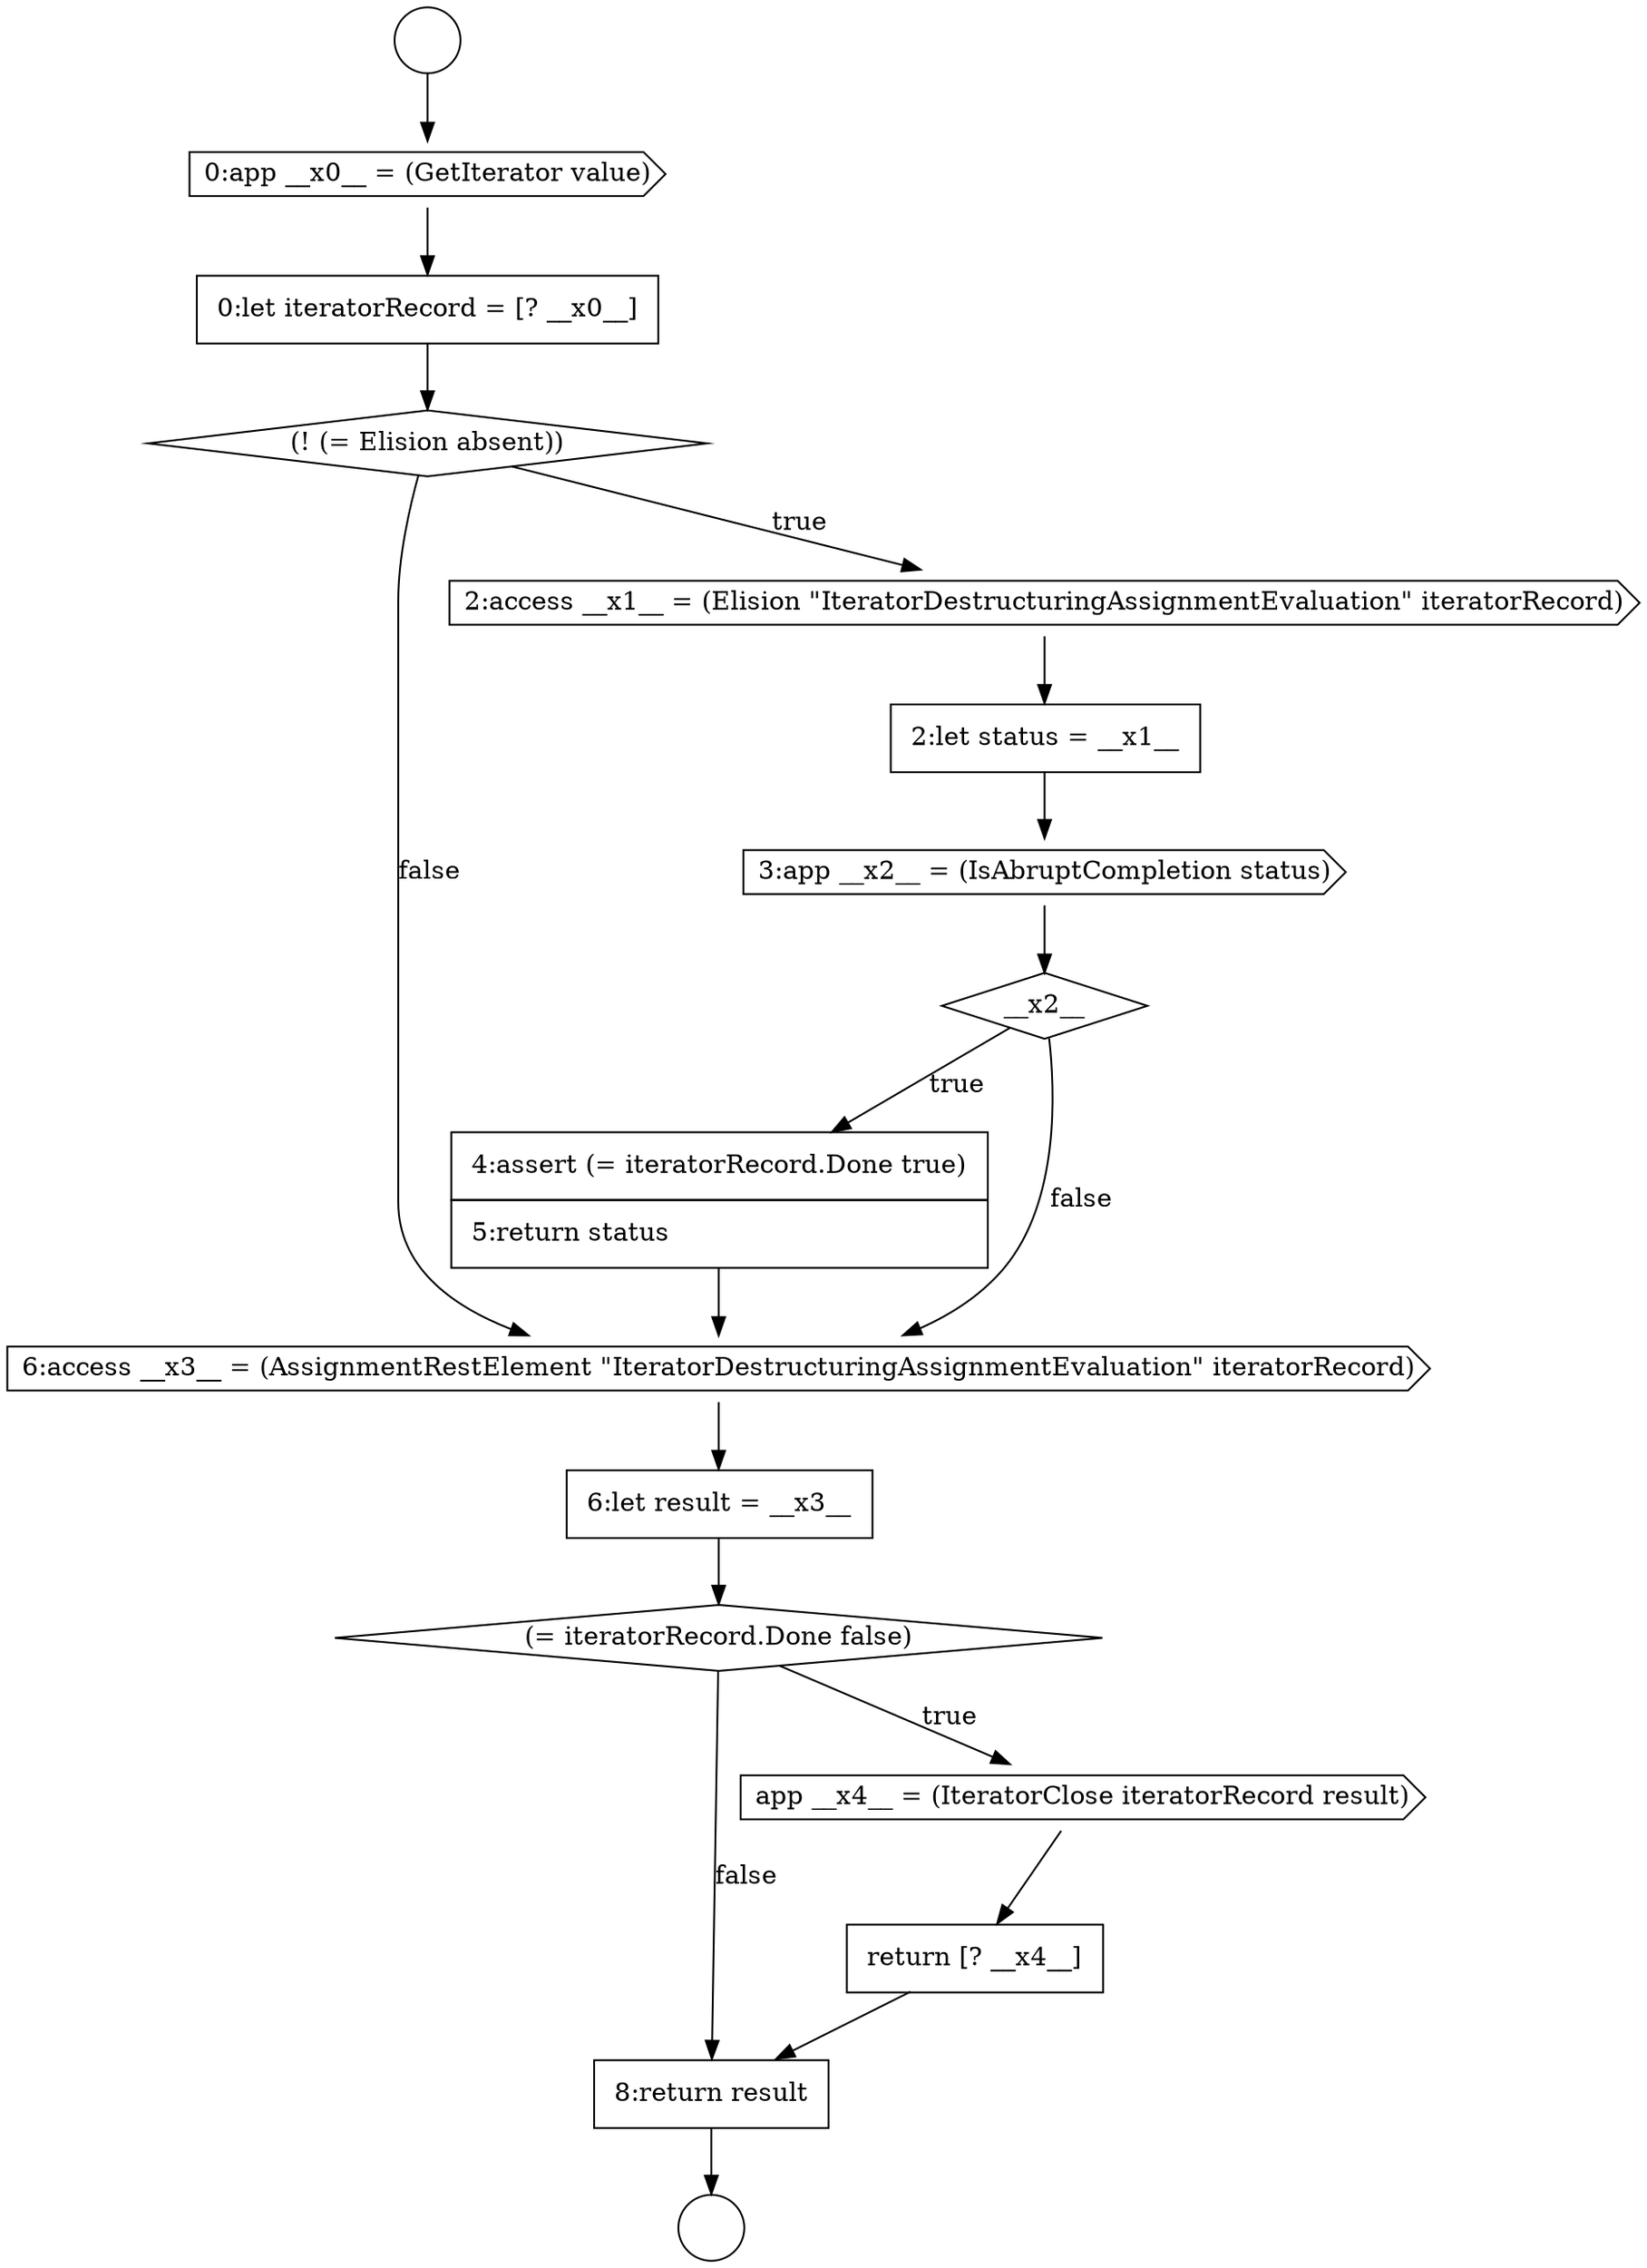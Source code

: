 digraph {
  node5793 [shape=cds, label=<<font color="black">3:app __x2__ = (IsAbruptCompletion status)</font>> color="black" fillcolor="white" style=filled]
  node5797 [shape=none, margin=0, label=<<font color="black">
    <table border="0" cellborder="1" cellspacing="0" cellpadding="10">
      <tr><td align="left">6:let result = __x3__</td></tr>
    </table>
  </font>> color="black" fillcolor="white" style=filled]
  node5792 [shape=none, margin=0, label=<<font color="black">
    <table border="0" cellborder="1" cellspacing="0" cellpadding="10">
      <tr><td align="left">2:let status = __x1__</td></tr>
    </table>
  </font>> color="black" fillcolor="white" style=filled]
  node5787 [shape=circle label=" " color="black" fillcolor="white" style=filled]
  node5794 [shape=diamond, label=<<font color="black">__x2__</font>> color="black" fillcolor="white" style=filled]
  node5798 [shape=diamond, label=<<font color="black">(= iteratorRecord.Done false)</font>> color="black" fillcolor="white" style=filled]
  node5801 [shape=none, margin=0, label=<<font color="black">
    <table border="0" cellborder="1" cellspacing="0" cellpadding="10">
      <tr><td align="left">8:return result</td></tr>
    </table>
  </font>> color="black" fillcolor="white" style=filled]
  node5799 [shape=cds, label=<<font color="black">app __x4__ = (IteratorClose iteratorRecord result)</font>> color="black" fillcolor="white" style=filled]
  node5795 [shape=none, margin=0, label=<<font color="black">
    <table border="0" cellborder="1" cellspacing="0" cellpadding="10">
      <tr><td align="left">4:assert (= iteratorRecord.Done true)</td></tr>
      <tr><td align="left">5:return status</td></tr>
    </table>
  </font>> color="black" fillcolor="white" style=filled]
  node5790 [shape=diamond, label=<<font color="black">(! (= Elision absent))</font>> color="black" fillcolor="white" style=filled]
  node5800 [shape=none, margin=0, label=<<font color="black">
    <table border="0" cellborder="1" cellspacing="0" cellpadding="10">
      <tr><td align="left">return [? __x4__]</td></tr>
    </table>
  </font>> color="black" fillcolor="white" style=filled]
  node5796 [shape=cds, label=<<font color="black">6:access __x3__ = (AssignmentRestElement &quot;IteratorDestructuringAssignmentEvaluation&quot; iteratorRecord)</font>> color="black" fillcolor="white" style=filled]
  node5791 [shape=cds, label=<<font color="black">2:access __x1__ = (Elision &quot;IteratorDestructuringAssignmentEvaluation&quot; iteratorRecord)</font>> color="black" fillcolor="white" style=filled]
  node5786 [shape=circle label=" " color="black" fillcolor="white" style=filled]
  node5789 [shape=none, margin=0, label=<<font color="black">
    <table border="0" cellborder="1" cellspacing="0" cellpadding="10">
      <tr><td align="left">0:let iteratorRecord = [? __x0__]</td></tr>
    </table>
  </font>> color="black" fillcolor="white" style=filled]
  node5788 [shape=cds, label=<<font color="black">0:app __x0__ = (GetIterator value)</font>> color="black" fillcolor="white" style=filled]
  node5788 -> node5789 [ color="black"]
  node5800 -> node5801 [ color="black"]
  node5801 -> node5787 [ color="black"]
  node5791 -> node5792 [ color="black"]
  node5799 -> node5800 [ color="black"]
  node5798 -> node5799 [label=<<font color="black">true</font>> color="black"]
  node5798 -> node5801 [label=<<font color="black">false</font>> color="black"]
  node5790 -> node5791 [label=<<font color="black">true</font>> color="black"]
  node5790 -> node5796 [label=<<font color="black">false</font>> color="black"]
  node5789 -> node5790 [ color="black"]
  node5796 -> node5797 [ color="black"]
  node5786 -> node5788 [ color="black"]
  node5797 -> node5798 [ color="black"]
  node5793 -> node5794 [ color="black"]
  node5792 -> node5793 [ color="black"]
  node5794 -> node5795 [label=<<font color="black">true</font>> color="black"]
  node5794 -> node5796 [label=<<font color="black">false</font>> color="black"]
  node5795 -> node5796 [ color="black"]
}
